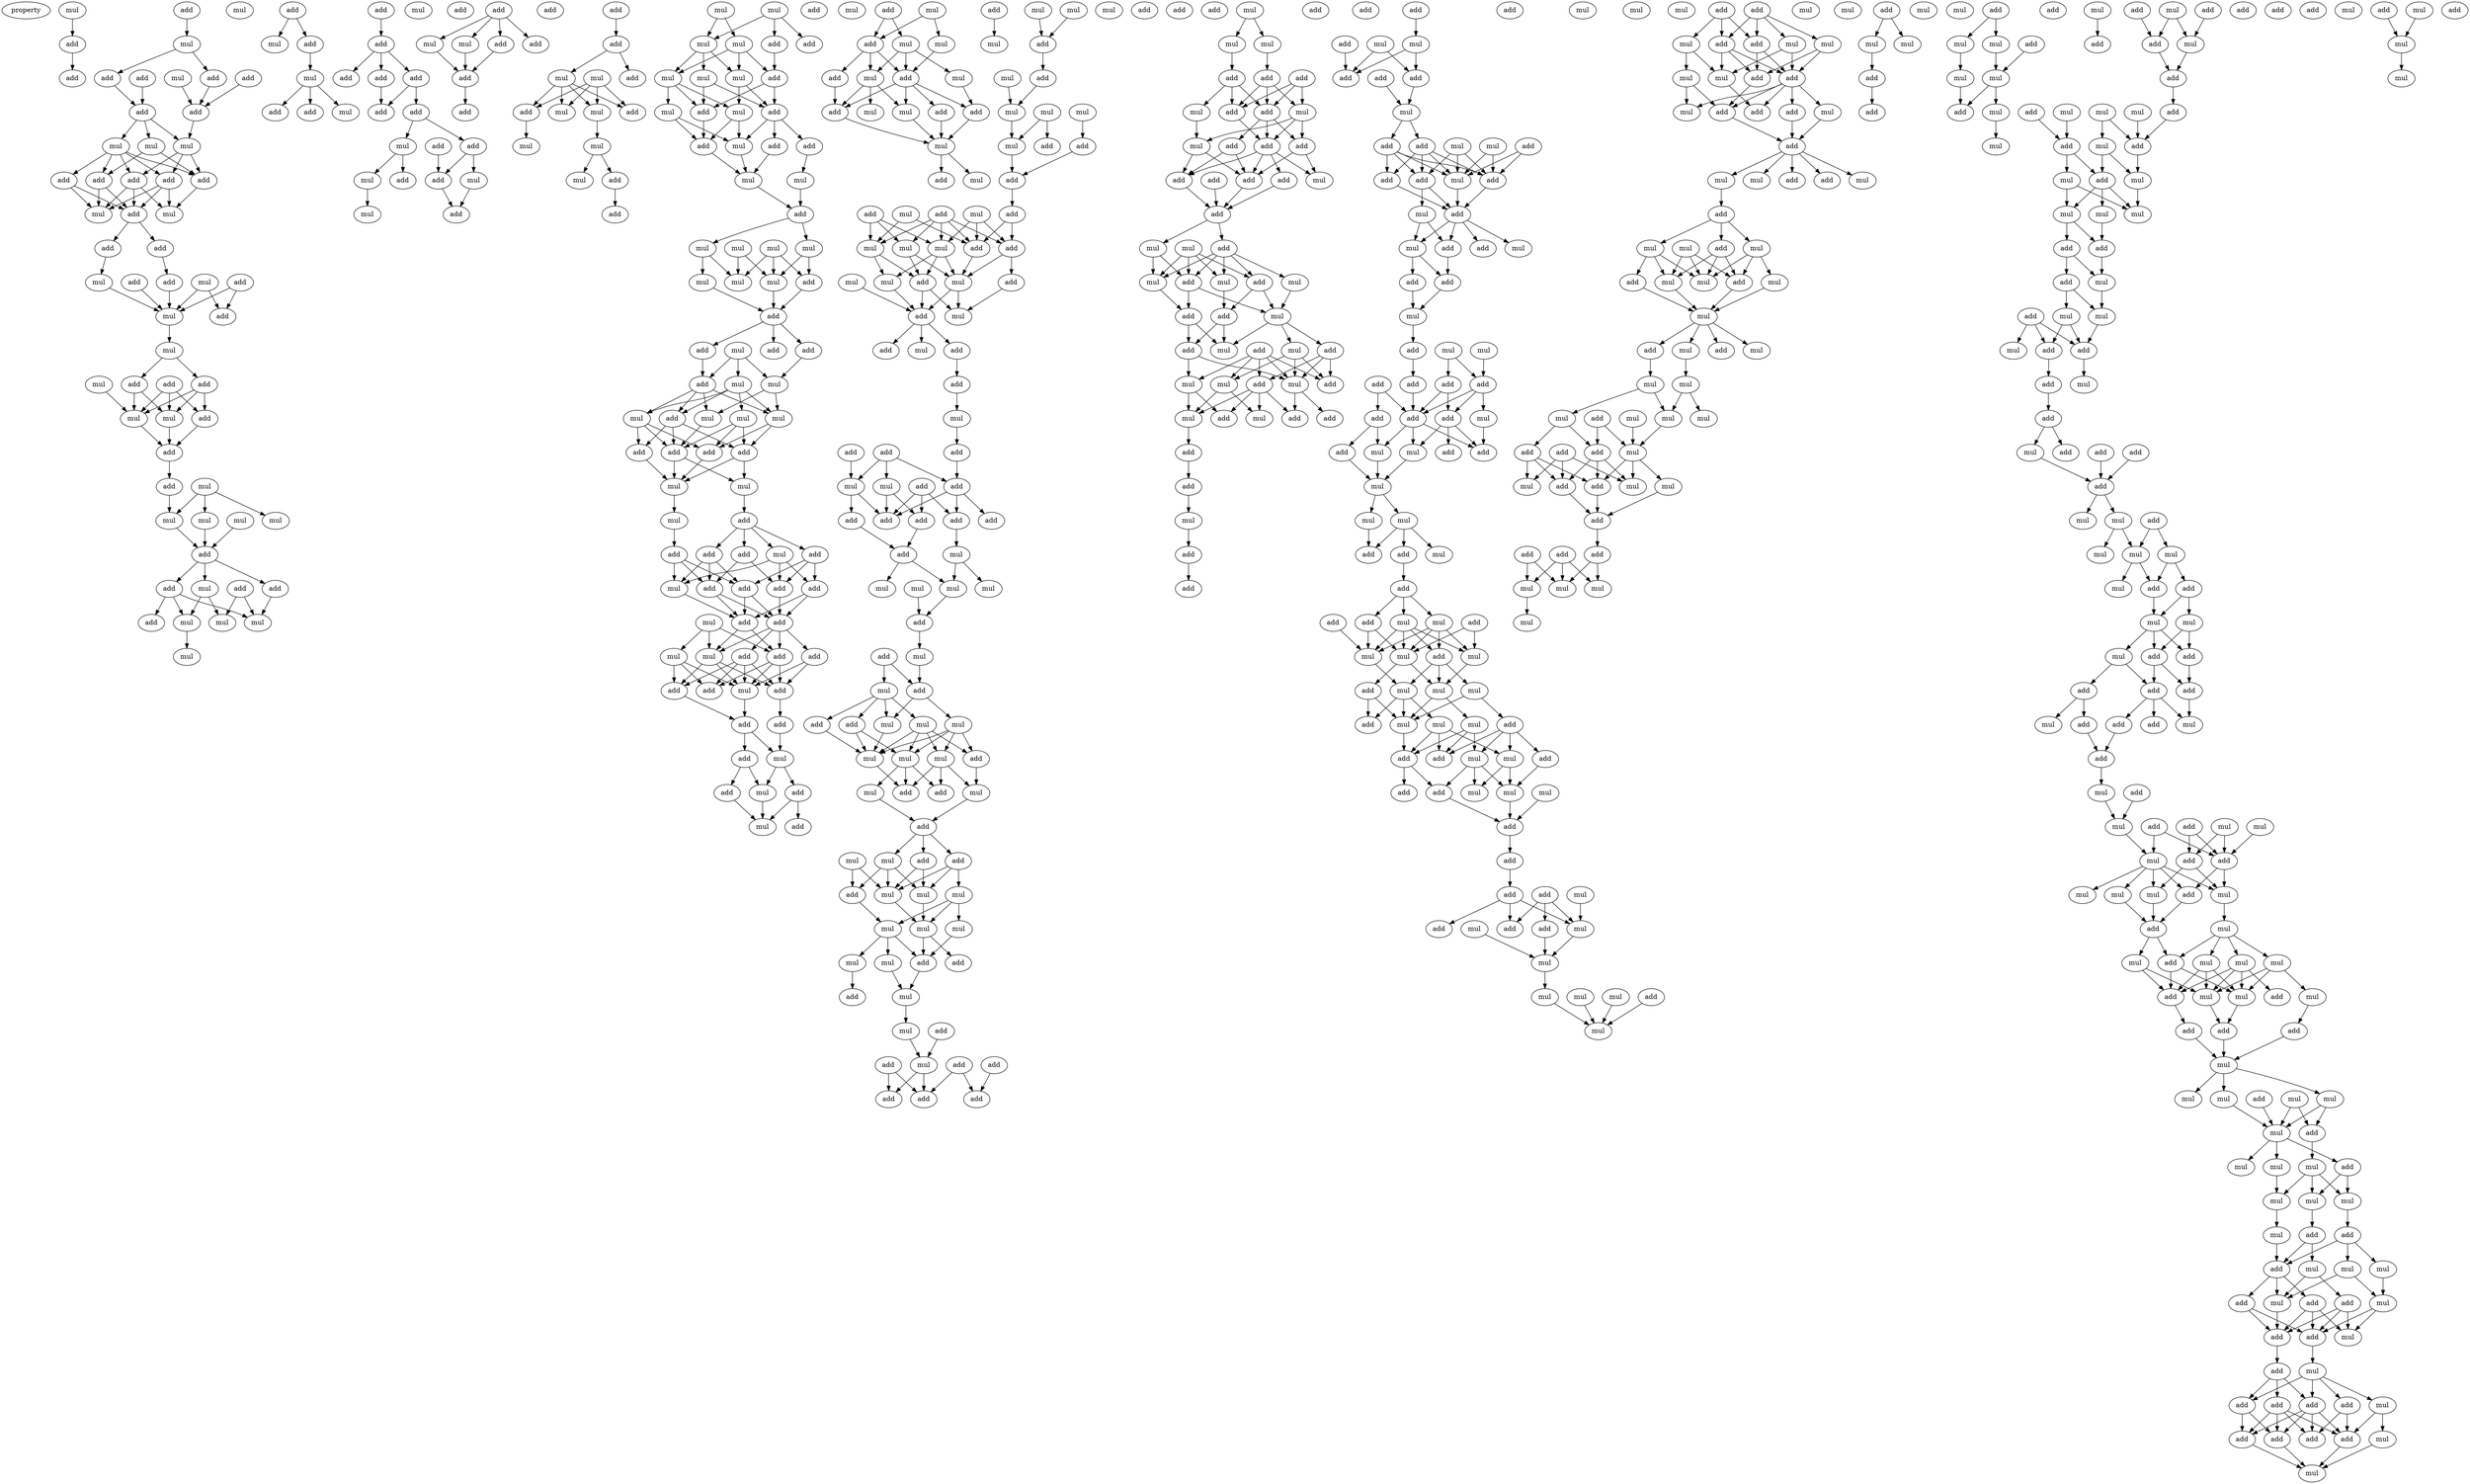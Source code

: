 digraph {
    node [fontcolor=black]
    property [mul=2,lf=1.4]
    0 [ label = mul ];
    1 [ label = add ];
    2 [ label = add ];
    3 [ label = add ];
    4 [ label = mul ];
    5 [ label = add ];
    6 [ label = add ];
    7 [ label = mul ];
    8 [ label = add ];
    9 [ label = add ];
    10 [ label = add ];
    11 [ label = add ];
    12 [ label = mul ];
    13 [ label = mul ];
    14 [ label = mul ];
    15 [ label = add ];
    16 [ label = add ];
    17 [ label = add ];
    18 [ label = add ];
    19 [ label = add ];
    20 [ label = mul ];
    21 [ label = add ];
    22 [ label = mul ];
    23 [ label = add ];
    24 [ label = add ];
    25 [ label = mul ];
    26 [ label = mul ];
    27 [ label = add ];
    28 [ label = add ];
    29 [ label = add ];
    30 [ label = mul ];
    31 [ label = add ];
    32 [ label = mul ];
    33 [ label = add ];
    34 [ label = add ];
    35 [ label = mul ];
    36 [ label = add ];
    37 [ label = mul ];
    38 [ label = add ];
    39 [ label = mul ];
    40 [ label = mul ];
    41 [ label = add ];
    42 [ label = add ];
    43 [ label = mul ];
    44 [ label = mul ];
    45 [ label = mul ];
    46 [ label = mul ];
    47 [ label = mul ];
    48 [ label = add ];
    49 [ label = add ];
    50 [ label = add ];
    51 [ label = mul ];
    52 [ label = add ];
    53 [ label = mul ];
    54 [ label = mul ];
    55 [ label = add ];
    56 [ label = mul ];
    57 [ label = mul ];
    58 [ label = add ];
    59 [ label = mul ];
    60 [ label = add ];
    61 [ label = mul ];
    62 [ label = add ];
    63 [ label = add ];
    64 [ label = mul ];
    65 [ label = add ];
    66 [ label = mul ];
    67 [ label = add ];
    68 [ label = add ];
    69 [ label = add ];
    70 [ label = add ];
    71 [ label = add ];
    72 [ label = add ];
    73 [ label = mul ];
    74 [ label = add ];
    75 [ label = add ];
    76 [ label = add ];
    77 [ label = add ];
    78 [ label = mul ];
    79 [ label = mul ];
    80 [ label = add ];
    81 [ label = mul ];
    82 [ label = add ];
    83 [ label = add ];
    84 [ label = mul ];
    85 [ label = mul ];
    86 [ label = add ];
    87 [ label = add ];
    88 [ label = add ];
    89 [ label = add ];
    90 [ label = add ];
    91 [ label = add ];
    92 [ label = add ];
    93 [ label = mul ];
    94 [ label = mul ];
    95 [ label = add ];
    96 [ label = add ];
    97 [ label = add ];
    98 [ label = mul ];
    99 [ label = mul ];
    100 [ label = mul ];
    101 [ label = mul ];
    102 [ label = mul ];
    103 [ label = add ];
    104 [ label = add ];
    105 [ label = mul ];
    106 [ label = mul ];
    107 [ label = add ];
    108 [ label = mul ];
    109 [ label = mul ];
    110 [ label = add ];
    111 [ label = mul ];
    112 [ label = mul ];
    113 [ label = mul ];
    114 [ label = add ];
    115 [ label = add ];
    116 [ label = mul ];
    117 [ label = add ];
    118 [ label = mul ];
    119 [ label = add ];
    120 [ label = mul ];
    121 [ label = add ];
    122 [ label = add ];
    123 [ label = mul ];
    124 [ label = mul ];
    125 [ label = add ];
    126 [ label = mul ];
    127 [ label = mul ];
    128 [ label = mul ];
    129 [ label = add ];
    130 [ label = mul ];
    131 [ label = mul ];
    132 [ label = add ];
    133 [ label = mul ];
    134 [ label = mul ];
    135 [ label = add ];
    136 [ label = add ];
    137 [ label = mul ];
    138 [ label = add ];
    139 [ label = add ];
    140 [ label = mul ];
    141 [ label = add ];
    142 [ label = mul ];
    143 [ label = mul ];
    144 [ label = mul ];
    145 [ label = add ];
    146 [ label = mul ];
    147 [ label = mul ];
    148 [ label = mul ];
    149 [ label = add ];
    150 [ label = add ];
    151 [ label = add ];
    152 [ label = add ];
    153 [ label = mul ];
    154 [ label = mul ];
    155 [ label = mul ];
    156 [ label = add ];
    157 [ label = add ];
    158 [ label = add ];
    159 [ label = add ];
    160 [ label = add ];
    161 [ label = mul ];
    162 [ label = add ];
    163 [ label = add ];
    164 [ label = add ];
    165 [ label = mul ];
    166 [ label = add ];
    167 [ label = mul ];
    168 [ label = add ];
    169 [ label = add ];
    170 [ label = add ];
    171 [ label = mul ];
    172 [ label = add ];
    173 [ label = mul ];
    174 [ label = add ];
    175 [ label = mul ];
    176 [ label = add ];
    177 [ label = add ];
    178 [ label = add ];
    179 [ label = add ];
    180 [ label = add ];
    181 [ label = mul ];
    182 [ label = add ];
    183 [ label = add ];
    184 [ label = add ];
    185 [ label = mul ];
    186 [ label = mul ];
    187 [ label = add ];
    188 [ label = add ];
    189 [ label = mul ];
    190 [ label = mul ];
    191 [ label = mul ];
    192 [ label = add ];
    193 [ label = add ];
    194 [ label = add ];
    195 [ label = mul ];
    196 [ label = mul ];
    197 [ label = add ];
    198 [ label = add ];
    199 [ label = mul ];
    200 [ label = mul ];
    201 [ label = add ];
    202 [ label = add ];
    203 [ label = mul ];
    204 [ label = mul ];
    205 [ label = mul ];
    206 [ label = add ];
    207 [ label = mul ];
    208 [ label = mul ];
    209 [ label = add ];
    210 [ label = mul ];
    211 [ label = add ];
    212 [ label = mul ];
    213 [ label = mul ];
    214 [ label = mul ];
    215 [ label = mul ];
    216 [ label = mul ];
    217 [ label = add ];
    218 [ label = add ];
    219 [ label = add ];
    220 [ label = mul ];
    221 [ label = add ];
    222 [ label = add ];
    223 [ label = mul ];
    224 [ label = add ];
    225 [ label = mul ];
    226 [ label = mul ];
    227 [ label = mul ];
    228 [ label = add ];
    229 [ label = add ];
    230 [ label = mul ];
    231 [ label = add ];
    232 [ label = mul ];
    233 [ label = mul ];
    234 [ label = add ];
    235 [ label = add ];
    236 [ label = mul ];
    237 [ label = add ];
    238 [ label = add ];
    239 [ label = mul ];
    240 [ label = add ];
    241 [ label = add ];
    242 [ label = add ];
    243 [ label = mul ];
    244 [ label = add ];
    245 [ label = add ];
    246 [ label = add ];
    247 [ label = mul ];
    248 [ label = add ];
    249 [ label = mul ];
    250 [ label = add ];
    251 [ label = add ];
    252 [ label = add ];
    253 [ label = add ];
    254 [ label = add ];
    255 [ label = add ];
    256 [ label = add ];
    257 [ label = mul ];
    258 [ label = mul ];
    259 [ label = mul ];
    260 [ label = mul ];
    261 [ label = mul ];
    262 [ label = add ];
    263 [ label = mul ];
    264 [ label = add ];
    265 [ label = mul ];
    266 [ label = add ];
    267 [ label = add ];
    268 [ label = mul ];
    269 [ label = add ];
    270 [ label = mul ];
    271 [ label = mul ];
    272 [ label = mul ];
    273 [ label = add ];
    274 [ label = mul ];
    275 [ label = mul ];
    276 [ label = add ];
    277 [ label = mul ];
    278 [ label = add ];
    279 [ label = mul ];
    280 [ label = add ];
    281 [ label = mul ];
    282 [ label = mul ];
    283 [ label = add ];
    284 [ label = add ];
    285 [ label = add ];
    286 [ label = add ];
    287 [ label = mul ];
    288 [ label = mul ];
    289 [ label = mul ];
    290 [ label = mul ];
    291 [ label = mul ];
    292 [ label = mul ];
    293 [ label = mul ];
    294 [ label = add ];
    295 [ label = add ];
    296 [ label = mul ];
    297 [ label = mul ];
    298 [ label = add ];
    299 [ label = mul ];
    300 [ label = add ];
    301 [ label = add ];
    302 [ label = add ];
    303 [ label = mul ];
    304 [ label = add ];
    305 [ label = add ];
    306 [ label = add ];
    307 [ label = add ];
    308 [ label = mul ];
    309 [ label = mul ];
    310 [ label = mul ];
    311 [ label = add ];
    312 [ label = add ];
    313 [ label = add ];
    314 [ label = add ];
    315 [ label = mul ];
    316 [ label = add ];
    317 [ label = add ];
    318 [ label = mul ];
    319 [ label = mul ];
    320 [ label = add ];
    321 [ label = add ];
    322 [ label = add ];
    323 [ label = add ];
    324 [ label = add ];
    325 [ label = mul ];
    326 [ label = add ];
    327 [ label = add ];
    328 [ label = add ];
    329 [ label = mul ];
    330 [ label = add ];
    331 [ label = mul ];
    332 [ label = add ];
    333 [ label = add ];
    334 [ label = mul ];
    335 [ label = mul ];
    336 [ label = mul ];
    337 [ label = add ];
    338 [ label = mul ];
    339 [ label = add ];
    340 [ label = add ];
    341 [ label = mul ];
    342 [ label = mul ];
    343 [ label = add ];
    344 [ label = add ];
    345 [ label = mul ];
    346 [ label = add ];
    347 [ label = mul ];
    348 [ label = mul ];
    349 [ label = add ];
    350 [ label = mul ];
    351 [ label = add ];
    352 [ label = add ];
    353 [ label = add ];
    354 [ label = mul ];
    355 [ label = add ];
    356 [ label = add ];
    357 [ label = add ];
    358 [ label = mul ];
    359 [ label = add ];
    360 [ label = add ];
    361 [ label = add ];
    362 [ label = add ];
    363 [ label = mul ];
    364 [ label = mul ];
    365 [ label = add ];
    366 [ label = add ];
    367 [ label = add ];
    368 [ label = mul ];
    369 [ label = mul ];
    370 [ label = mul ];
    371 [ label = add ];
    372 [ label = add ];
    373 [ label = add ];
    374 [ label = add ];
    375 [ label = add ];
    376 [ label = add ];
    377 [ label = mul ];
    378 [ label = mul ];
    379 [ label = add ];
    380 [ label = mul ];
    381 [ label = add ];
    382 [ label = add ];
    383 [ label = mul ];
    384 [ label = add ];
    385 [ label = add ];
    386 [ label = mul ];
    387 [ label = mul ];
    388 [ label = mul ];
    389 [ label = add ];
    390 [ label = add ];
    391 [ label = add ];
    392 [ label = add ];
    393 [ label = add ];
    394 [ label = add ];
    395 [ label = mul ];
    396 [ label = add ];
    397 [ label = add ];
    398 [ label = add ];
    399 [ label = mul ];
    400 [ label = add ];
    401 [ label = mul ];
    402 [ label = add ];
    403 [ label = add ];
    404 [ label = mul ];
    405 [ label = mul ];
    406 [ label = mul ];
    407 [ label = mul ];
    408 [ label = add ];
    409 [ label = mul ];
    410 [ label = add ];
    411 [ label = add ];
    412 [ label = mul ];
    413 [ label = add ];
    414 [ label = mul ];
    415 [ label = add ];
    416 [ label = add ];
    417 [ label = add ];
    418 [ label = mul ];
    419 [ label = mul ];
    420 [ label = mul ];
    421 [ label = mul ];
    422 [ label = add ];
    423 [ label = mul ];
    424 [ label = mul ];
    425 [ label = mul ];
    426 [ label = mul ];
    427 [ label = mul ];
    428 [ label = add ];
    429 [ label = add ];
    430 [ label = mul ];
    431 [ label = add ];
    432 [ label = add ];
    433 [ label = mul ];
    434 [ label = add ];
    435 [ label = add ];
    436 [ label = mul ];
    437 [ label = mul ];
    438 [ label = mul ];
    439 [ label = add ];
    440 [ label = add ];
    441 [ label = add ];
    442 [ label = add ];
    443 [ label = add ];
    444 [ label = mul ];
    445 [ label = add ];
    446 [ label = add ];
    447 [ label = mul ];
    448 [ label = mul ];
    449 [ label = add ];
    450 [ label = mul ];
    451 [ label = mul ];
    452 [ label = mul ];
    453 [ label = mul ];
    454 [ label = add ];
    455 [ label = mul ];
    456 [ label = mul ];
    457 [ label = mul ];
    458 [ label = add ];
    459 [ label = add ];
    460 [ label = mul ];
    461 [ label = add ];
    462 [ label = mul ];
    463 [ label = mul ];
    464 [ label = add ];
    465 [ label = add ];
    466 [ label = mul ];
    467 [ label = mul ];
    468 [ label = add ];
    469 [ label = add ];
    470 [ label = add ];
    471 [ label = add ];
    472 [ label = mul ];
    473 [ label = mul ];
    474 [ label = add ];
    475 [ label = mul ];
    476 [ label = mul ];
    477 [ label = add ];
    478 [ label = add ];
    479 [ label = mul ];
    480 [ label = add ];
    481 [ label = add ];
    482 [ label = mul ];
    483 [ label = mul ];
    484 [ label = mul ];
    485 [ label = mul ];
    486 [ label = add ];
    487 [ label = mul ];
    488 [ label = mul ];
    489 [ label = add ];
    490 [ label = mul ];
    491 [ label = add ];
    492 [ label = mul ];
    493 [ label = mul ];
    494 [ label = add ];
    495 [ label = mul ];
    496 [ label = mul ];
    497 [ label = mul ];
    498 [ label = mul ];
    499 [ label = add ];
    500 [ label = mul ];
    501 [ label = mul ];
    502 [ label = mul ];
    503 [ label = add ];
    504 [ label = add ];
    505 [ label = add ];
    506 [ label = mul ];
    507 [ label = add ];
    508 [ label = mul ];
    509 [ label = mul ];
    510 [ label = add ];
    511 [ label = mul ];
    512 [ label = add ];
    513 [ label = add ];
    514 [ label = add ];
    515 [ label = add ];
    516 [ label = mul ];
    517 [ label = mul ];
    518 [ label = mul ];
    519 [ label = mul ];
    520 [ label = mul ];
    521 [ label = add ];
    522 [ label = mul ];
    523 [ label = mul ];
    524 [ label = mul ];
    525 [ label = mul ];
    526 [ label = add ];
    527 [ label = add ];
    528 [ label = add ];
    529 [ label = mul ];
    530 [ label = add ];
    531 [ label = mul ];
    532 [ label = mul ];
    533 [ label = mul ];
    534 [ label = mul ];
    535 [ label = add ];
    536 [ label = mul ];
    537 [ label = add ];
    538 [ label = mul ];
    539 [ label = add ];
    540 [ label = add ];
    541 [ label = add ];
    542 [ label = mul ];
    543 [ label = mul ];
    544 [ label = add ];
    545 [ label = add ];
    546 [ label = add ];
    547 [ label = add ];
    548 [ label = mul ];
    549 [ label = mul ];
    550 [ label = mul ];
    551 [ label = add ];
    552 [ label = mul ];
    553 [ label = add ];
    554 [ label = add ];
    555 [ label = mul ];
    556 [ label = mul ];
    557 [ label = mul ];
    558 [ label = mul ];
    559 [ label = mul ];
    560 [ label = add ];
    561 [ label = add ];
    562 [ label = mul ];
    563 [ label = add ];
    564 [ label = add ];
    565 [ label = mul ];
    566 [ label = mul ];
    567 [ label = mul ];
    568 [ label = add ];
    569 [ label = add ];
    570 [ label = add ];
    571 [ label = mul ];
    572 [ label = add ];
    573 [ label = add ];
    574 [ label = mul ];
    575 [ label = add ];
    576 [ label = add ];
    577 [ label = add ];
    578 [ label = add ];
    579 [ label = add ];
    580 [ label = mul ];
    581 [ label = mul ];
    582 [ label = mul ];
    583 [ label = mul ];
    584 [ label = mul ];
    585 [ label = add ];
    586 [ label = add ];
    587 [ label = add ];
    588 [ label = mul ];
    589 [ label = mul ];
    590 [ label = mul ];
    591 [ label = mul ];
    592 [ label = add ];
    593 [ label = add ];
    594 [ label = add ];
    595 [ label = add ];
    596 [ label = add ];
    597 [ label = mul ];
    598 [ label = mul ];
    599 [ label = add ];
    600 [ label = add ];
    601 [ label = add ];
    602 [ label = add ];
    603 [ label = add ];
    604 [ label = mul ];
    605 [ label = add ];
    606 [ label = mul ];
    607 [ label = mul ];
    608 [ label = add ];
    609 [ label = mul ];
    610 [ label = mul ];
    611 [ label = add ];
    612 [ label = add ];
    613 [ label = mul ];
    614 [ label = add ];
    615 [ label = mul ];
    616 [ label = mul ];
    617 [ label = mul ];
    618 [ label = mul ];
    619 [ label = add ];
    620 [ label = add ];
    621 [ label = mul ];
    622 [ label = mul ];
    623 [ label = mul ];
    624 [ label = mul ];
    625 [ label = add ];
    626 [ label = mul ];
    627 [ label = mul ];
    628 [ label = mul ];
    629 [ label = add ];
    630 [ label = add ];
    631 [ label = add ];
    632 [ label = add ];
    633 [ label = mul ];
    634 [ label = mul ];
    635 [ label = mul ];
    636 [ label = mul ];
    637 [ label = add ];
    638 [ label = mul ];
    639 [ label = add ];
    640 [ label = mul ];
    641 [ label = mul ];
    642 [ label = add ];
    643 [ label = mul ];
    644 [ label = mul ];
    645 [ label = mul ];
    646 [ label = mul ];
    647 [ label = mul ];
    648 [ label = add ];
    649 [ label = add ];
    650 [ label = mul ];
    651 [ label = add ];
    652 [ label = mul ];
    653 [ label = mul ];
    654 [ label = mul ];
    655 [ label = add ];
    656 [ label = add ];
    657 [ label = mul ];
    658 [ label = mul ];
    659 [ label = add ];
    660 [ label = add ];
    661 [ label = mul ];
    662 [ label = add ];
    663 [ label = add ];
    664 [ label = mul ];
    665 [ label = add ];
    666 [ label = add ];
    667 [ label = mul ];
    668 [ label = add ];
    669 [ label = add ];
    670 [ label = add ];
    671 [ label = add ];
    672 [ label = add ];
    673 [ label = add ];
    674 [ label = mul ];
    675 [ label = add ];
    676 [ label = mul ];
    677 [ label = mul ];
    678 [ label = add ];
    679 [ label = mul ];
    680 [ label = mul ];
    681 [ label = add ];
    682 [ label = mul ];
    0 -> 1 [ name = 0 ];
    1 -> 2 [ name = 1 ];
    3 -> 4 [ name = 2 ];
    4 -> 5 [ name = 3 ];
    4 -> 8 [ name = 4 ];
    5 -> 10 [ name = 5 ];
    6 -> 10 [ name = 6 ];
    7 -> 10 [ name = 7 ];
    8 -> 11 [ name = 8 ];
    9 -> 11 [ name = 9 ];
    10 -> 13 [ name = 10 ];
    11 -> 12 [ name = 11 ];
    11 -> 13 [ name = 12 ];
    11 -> 14 [ name = 13 ];
    12 -> 15 [ name = 14 ];
    12 -> 19 [ name = 15 ];
    13 -> 16 [ name = 16 ];
    13 -> 18 [ name = 17 ];
    13 -> 19 [ name = 18 ];
    14 -> 15 [ name = 19 ];
    14 -> 16 [ name = 20 ];
    14 -> 17 [ name = 21 ];
    14 -> 18 [ name = 22 ];
    14 -> 19 [ name = 23 ];
    15 -> 21 [ name = 24 ];
    15 -> 22 [ name = 25 ];
    16 -> 20 [ name = 26 ];
    16 -> 21 [ name = 27 ];
    16 -> 22 [ name = 28 ];
    17 -> 21 [ name = 29 ];
    17 -> 22 [ name = 30 ];
    18 -> 20 [ name = 31 ];
    18 -> 21 [ name = 32 ];
    18 -> 22 [ name = 33 ];
    19 -> 20 [ name = 34 ];
    21 -> 23 [ name = 35 ];
    21 -> 24 [ name = 36 ];
    23 -> 26 [ name = 37 ];
    24 -> 28 [ name = 38 ];
    25 -> 30 [ name = 39 ];
    25 -> 31 [ name = 40 ];
    26 -> 30 [ name = 41 ];
    27 -> 30 [ name = 42 ];
    28 -> 30 [ name = 43 ];
    29 -> 30 [ name = 44 ];
    29 -> 31 [ name = 45 ];
    30 -> 32 [ name = 46 ];
    32 -> 33 [ name = 47 ];
    32 -> 34 [ name = 48 ];
    33 -> 37 [ name = 49 ];
    33 -> 39 [ name = 50 ];
    34 -> 37 [ name = 51 ];
    34 -> 38 [ name = 52 ];
    34 -> 39 [ name = 53 ];
    35 -> 37 [ name = 54 ];
    36 -> 37 [ name = 55 ];
    36 -> 38 [ name = 56 ];
    36 -> 39 [ name = 57 ];
    37 -> 41 [ name = 58 ];
    38 -> 41 [ name = 59 ];
    39 -> 41 [ name = 60 ];
    41 -> 42 [ name = 61 ];
    42 -> 44 [ name = 62 ];
    43 -> 44 [ name = 63 ];
    43 -> 45 [ name = 64 ];
    43 -> 46 [ name = 65 ];
    44 -> 48 [ name = 66 ];
    46 -> 48 [ name = 67 ];
    47 -> 48 [ name = 68 ];
    48 -> 50 [ name = 69 ];
    48 -> 51 [ name = 70 ];
    48 -> 52 [ name = 71 ];
    49 -> 53 [ name = 72 ];
    49 -> 54 [ name = 73 ];
    50 -> 54 [ name = 74 ];
    51 -> 53 [ name = 75 ];
    51 -> 56 [ name = 76 ];
    52 -> 54 [ name = 77 ];
    52 -> 55 [ name = 78 ];
    52 -> 56 [ name = 79 ];
    56 -> 57 [ name = 80 ];
    58 -> 59 [ name = 81 ];
    58 -> 60 [ name = 82 ];
    60 -> 61 [ name = 83 ];
    61 -> 62 [ name = 84 ];
    61 -> 65 [ name = 85 ];
    61 -> 66 [ name = 86 ];
    63 -> 67 [ name = 87 ];
    67 -> 68 [ name = 88 ];
    67 -> 69 [ name = 89 ];
    67 -> 70 [ name = 90 ];
    69 -> 71 [ name = 91 ];
    69 -> 72 [ name = 92 ];
    70 -> 71 [ name = 93 ];
    72 -> 73 [ name = 94 ];
    72 -> 75 [ name = 95 ];
    73 -> 79 [ name = 96 ];
    73 -> 80 [ name = 97 ];
    74 -> 76 [ name = 98 ];
    75 -> 76 [ name = 99 ];
    75 -> 78 [ name = 100 ];
    76 -> 82 [ name = 101 ];
    78 -> 82 [ name = 102 ];
    79 -> 81 [ name = 103 ];
    83 -> 84 [ name = 104 ];
    83 -> 85 [ name = 105 ];
    83 -> 86 [ name = 106 ];
    83 -> 88 [ name = 107 ];
    84 -> 89 [ name = 108 ];
    85 -> 89 [ name = 109 ];
    86 -> 89 [ name = 110 ];
    89 -> 91 [ name = 111 ];
    90 -> 92 [ name = 112 ];
    92 -> 93 [ name = 113 ];
    92 -> 95 [ name = 114 ];
    93 -> 96 [ name = 115 ];
    93 -> 97 [ name = 116 ];
    93 -> 98 [ name = 117 ];
    93 -> 99 [ name = 118 ];
    94 -> 96 [ name = 119 ];
    94 -> 97 [ name = 120 ];
    94 -> 98 [ name = 121 ];
    94 -> 99 [ name = 122 ];
    96 -> 100 [ name = 123 ];
    98 -> 101 [ name = 124 ];
    101 -> 102 [ name = 125 ];
    101 -> 103 [ name = 126 ];
    103 -> 104 [ name = 127 ];
    105 -> 108 [ name = 128 ];
    105 -> 109 [ name = 129 ];
    106 -> 107 [ name = 130 ];
    106 -> 109 [ name = 131 ];
    106 -> 110 [ name = 132 ];
    108 -> 111 [ name = 133 ];
    108 -> 112 [ name = 134 ];
    108 -> 114 [ name = 135 ];
    109 -> 111 [ name = 136 ];
    109 -> 112 [ name = 137 ];
    109 -> 113 [ name = 138 ];
    110 -> 114 [ name = 139 ];
    111 -> 115 [ name = 140 ];
    111 -> 116 [ name = 141 ];
    112 -> 116 [ name = 142 ];
    112 -> 117 [ name = 143 ];
    112 -> 118 [ name = 144 ];
    113 -> 115 [ name = 145 ];
    113 -> 117 [ name = 146 ];
    114 -> 115 [ name = 147 ];
    114 -> 117 [ name = 148 ];
    115 -> 119 [ name = 149 ];
    115 -> 120 [ name = 150 ];
    115 -> 121 [ name = 151 ];
    116 -> 120 [ name = 152 ];
    116 -> 122 [ name = 153 ];
    117 -> 122 [ name = 154 ];
    118 -> 120 [ name = 155 ];
    118 -> 122 [ name = 156 ];
    119 -> 124 [ name = 157 ];
    120 -> 123 [ name = 158 ];
    121 -> 123 [ name = 159 ];
    122 -> 123 [ name = 160 ];
    123 -> 125 [ name = 161 ];
    124 -> 125 [ name = 162 ];
    125 -> 126 [ name = 163 ];
    125 -> 130 [ name = 164 ];
    126 -> 132 [ name = 165 ];
    126 -> 133 [ name = 166 ];
    127 -> 131 [ name = 167 ];
    127 -> 133 [ name = 168 ];
    128 -> 131 [ name = 169 ];
    128 -> 132 [ name = 170 ];
    128 -> 133 [ name = 171 ];
    130 -> 131 [ name = 172 ];
    130 -> 134 [ name = 173 ];
    132 -> 135 [ name = 174 ];
    133 -> 135 [ name = 175 ];
    134 -> 135 [ name = 176 ];
    135 -> 136 [ name = 177 ];
    135 -> 138 [ name = 178 ];
    135 -> 139 [ name = 179 ];
    136 -> 141 [ name = 180 ];
    138 -> 142 [ name = 181 ];
    140 -> 141 [ name = 182 ];
    140 -> 142 [ name = 183 ];
    140 -> 143 [ name = 184 ];
    141 -> 144 [ name = 185 ];
    141 -> 145 [ name = 186 ];
    141 -> 146 [ name = 187 ];
    141 -> 147 [ name = 188 ];
    142 -> 144 [ name = 189 ];
    142 -> 147 [ name = 190 ];
    143 -> 145 [ name = 191 ];
    143 -> 146 [ name = 192 ];
    143 -> 147 [ name = 193 ];
    143 -> 148 [ name = 194 ];
    144 -> 151 [ name = 195 ];
    145 -> 149 [ name = 196 ];
    145 -> 151 [ name = 197 ];
    145 -> 152 [ name = 198 ];
    146 -> 150 [ name = 199 ];
    146 -> 151 [ name = 200 ];
    146 -> 152 [ name = 201 ];
    147 -> 149 [ name = 202 ];
    147 -> 150 [ name = 203 ];
    148 -> 149 [ name = 204 ];
    148 -> 150 [ name = 205 ];
    148 -> 151 [ name = 206 ];
    149 -> 153 [ name = 207 ];
    149 -> 154 [ name = 208 ];
    150 -> 154 [ name = 209 ];
    151 -> 153 [ name = 210 ];
    151 -> 154 [ name = 211 ];
    152 -> 154 [ name = 212 ];
    153 -> 156 [ name = 213 ];
    154 -> 155 [ name = 214 ];
    155 -> 160 [ name = 215 ];
    156 -> 157 [ name = 216 ];
    156 -> 158 [ name = 217 ];
    156 -> 159 [ name = 218 ];
    156 -> 161 [ name = 219 ];
    157 -> 162 [ name = 220 ];
    157 -> 163 [ name = 221 ];
    157 -> 164 [ name = 222 ];
    158 -> 163 [ name = 223 ];
    158 -> 165 [ name = 224 ];
    158 -> 166 [ name = 225 ];
    159 -> 164 [ name = 226 ];
    159 -> 166 [ name = 227 ];
    160 -> 163 [ name = 228 ];
    160 -> 165 [ name = 229 ];
    160 -> 166 [ name = 230 ];
    161 -> 162 [ name = 231 ];
    161 -> 164 [ name = 232 ];
    161 -> 165 [ name = 233 ];
    162 -> 168 [ name = 234 ];
    162 -> 169 [ name = 235 ];
    163 -> 168 [ name = 236 ];
    163 -> 169 [ name = 237 ];
    164 -> 169 [ name = 238 ];
    165 -> 168 [ name = 239 ];
    166 -> 168 [ name = 240 ];
    166 -> 169 [ name = 241 ];
    167 -> 171 [ name = 242 ];
    167 -> 172 [ name = 243 ];
    167 -> 173 [ name = 244 ];
    168 -> 172 [ name = 245 ];
    168 -> 173 [ name = 246 ];
    169 -> 170 [ name = 247 ];
    169 -> 172 [ name = 248 ];
    169 -> 173 [ name = 249 ];
    169 -> 174 [ name = 250 ];
    170 -> 175 [ name = 251 ];
    170 -> 176 [ name = 252 ];
    171 -> 175 [ name = 253 ];
    171 -> 177 [ name = 254 ];
    171 -> 178 [ name = 255 ];
    172 -> 175 [ name = 256 ];
    172 -> 176 [ name = 257 ];
    172 -> 178 [ name = 258 ];
    173 -> 175 [ name = 259 ];
    173 -> 176 [ name = 260 ];
    173 -> 177 [ name = 261 ];
    174 -> 175 [ name = 262 ];
    174 -> 176 [ name = 263 ];
    174 -> 177 [ name = 264 ];
    174 -> 178 [ name = 265 ];
    175 -> 179 [ name = 266 ];
    176 -> 180 [ name = 267 ];
    177 -> 179 [ name = 268 ];
    179 -> 181 [ name = 269 ];
    179 -> 182 [ name = 270 ];
    180 -> 181 [ name = 271 ];
    181 -> 184 [ name = 272 ];
    181 -> 185 [ name = 273 ];
    182 -> 183 [ name = 274 ];
    182 -> 185 [ name = 275 ];
    183 -> 186 [ name = 276 ];
    184 -> 186 [ name = 277 ];
    184 -> 187 [ name = 278 ];
    185 -> 186 [ name = 279 ];
    188 -> 190 [ name = 280 ];
    188 -> 192 [ name = 281 ];
    189 -> 191 [ name = 282 ];
    189 -> 192 [ name = 283 ];
    190 -> 193 [ name = 284 ];
    190 -> 195 [ name = 285 ];
    190 -> 196 [ name = 286 ];
    191 -> 193 [ name = 287 ];
    192 -> 193 [ name = 288 ];
    192 -> 194 [ name = 289 ];
    192 -> 195 [ name = 290 ];
    193 -> 197 [ name = 291 ];
    193 -> 198 [ name = 292 ];
    193 -> 200 [ name = 293 ];
    193 -> 201 [ name = 294 ];
    194 -> 197 [ name = 295 ];
    195 -> 197 [ name = 296 ];
    195 -> 199 [ name = 297 ];
    195 -> 200 [ name = 298 ];
    196 -> 198 [ name = 299 ];
    197 -> 203 [ name = 300 ];
    198 -> 203 [ name = 301 ];
    200 -> 203 [ name = 302 ];
    201 -> 203 [ name = 303 ];
    202 -> 205 [ name = 304 ];
    203 -> 206 [ name = 305 ];
    203 -> 207 [ name = 306 ];
    204 -> 209 [ name = 307 ];
    208 -> 209 [ name = 308 ];
    209 -> 211 [ name = 309 ];
    210 -> 214 [ name = 310 ];
    211 -> 214 [ name = 311 ];
    212 -> 218 [ name = 312 ];
    214 -> 216 [ name = 313 ];
    215 -> 216 [ name = 314 ];
    215 -> 217 [ name = 315 ];
    216 -> 219 [ name = 316 ];
    218 -> 219 [ name = 317 ];
    219 -> 224 [ name = 318 ];
    220 -> 226 [ name = 319 ];
    220 -> 228 [ name = 320 ];
    221 -> 225 [ name = 321 ];
    221 -> 226 [ name = 322 ];
    221 -> 227 [ name = 323 ];
    222 -> 225 [ name = 324 ];
    222 -> 226 [ name = 325 ];
    222 -> 227 [ name = 326 ];
    222 -> 228 [ name = 327 ];
    222 -> 229 [ name = 328 ];
    223 -> 227 [ name = 329 ];
    223 -> 228 [ name = 330 ];
    223 -> 229 [ name = 331 ];
    224 -> 228 [ name = 332 ];
    224 -> 229 [ name = 333 ];
    225 -> 232 [ name = 334 ];
    225 -> 234 [ name = 335 ];
    226 -> 233 [ name = 336 ];
    226 -> 234 [ name = 337 ];
    227 -> 232 [ name = 338 ];
    227 -> 233 [ name = 339 ];
    227 -> 234 [ name = 340 ];
    228 -> 232 [ name = 341 ];
    229 -> 231 [ name = 342 ];
    229 -> 232 [ name = 343 ];
    230 -> 235 [ name = 344 ];
    231 -> 236 [ name = 345 ];
    232 -> 235 [ name = 346 ];
    232 -> 236 [ name = 347 ];
    233 -> 235 [ name = 348 ];
    234 -> 235 [ name = 349 ];
    234 -> 236 [ name = 350 ];
    235 -> 238 [ name = 351 ];
    235 -> 239 [ name = 352 ];
    235 -> 240 [ name = 353 ];
    240 -> 242 [ name = 354 ];
    242 -> 243 [ name = 355 ];
    243 -> 246 [ name = 356 ];
    244 -> 247 [ name = 357 ];
    244 -> 249 [ name = 358 ];
    244 -> 250 [ name = 359 ];
    245 -> 247 [ name = 360 ];
    246 -> 250 [ name = 361 ];
    247 -> 252 [ name = 362 ];
    247 -> 255 [ name = 363 ];
    248 -> 251 [ name = 364 ];
    248 -> 252 [ name = 365 ];
    248 -> 253 [ name = 366 ];
    249 -> 251 [ name = 367 ];
    249 -> 252 [ name = 368 ];
    250 -> 252 [ name = 369 ];
    250 -> 253 [ name = 370 ];
    250 -> 254 [ name = 371 ];
    251 -> 256 [ name = 372 ];
    253 -> 257 [ name = 373 ];
    255 -> 256 [ name = 374 ];
    256 -> 258 [ name = 375 ];
    256 -> 261 [ name = 376 ];
    257 -> 259 [ name = 377 ];
    257 -> 261 [ name = 378 ];
    260 -> 262 [ name = 379 ];
    261 -> 262 [ name = 380 ];
    262 -> 263 [ name = 381 ];
    263 -> 266 [ name = 382 ];
    264 -> 265 [ name = 383 ];
    264 -> 266 [ name = 384 ];
    265 -> 267 [ name = 385 ];
    265 -> 268 [ name = 386 ];
    265 -> 269 [ name = 387 ];
    265 -> 271 [ name = 388 ];
    266 -> 270 [ name = 389 ];
    266 -> 271 [ name = 390 ];
    267 -> 272 [ name = 391 ];
    267 -> 274 [ name = 392 ];
    268 -> 272 [ name = 393 ];
    268 -> 273 [ name = 394 ];
    268 -> 274 [ name = 395 ];
    268 -> 275 [ name = 396 ];
    269 -> 274 [ name = 397 ];
    270 -> 272 [ name = 398 ];
    270 -> 273 [ name = 399 ];
    270 -> 274 [ name = 400 ];
    270 -> 275 [ name = 401 ];
    271 -> 274 [ name = 402 ];
    272 -> 276 [ name = 403 ];
    272 -> 278 [ name = 404 ];
    272 -> 279 [ name = 405 ];
    273 -> 277 [ name = 406 ];
    274 -> 276 [ name = 407 ];
    275 -> 276 [ name = 408 ];
    275 -> 277 [ name = 409 ];
    275 -> 278 [ name = 410 ];
    277 -> 280 [ name = 411 ];
    279 -> 280 [ name = 412 ];
    280 -> 281 [ name = 413 ];
    280 -> 283 [ name = 414 ];
    280 -> 285 [ name = 415 ];
    281 -> 286 [ name = 416 ];
    281 -> 287 [ name = 417 ];
    281 -> 289 [ name = 418 ];
    282 -> 286 [ name = 419 ];
    282 -> 289 [ name = 420 ];
    283 -> 287 [ name = 421 ];
    283 -> 288 [ name = 422 ];
    283 -> 289 [ name = 423 ];
    285 -> 287 [ name = 424 ];
    285 -> 289 [ name = 425 ];
    286 -> 291 [ name = 426 ];
    287 -> 292 [ name = 427 ];
    288 -> 290 [ name = 428 ];
    288 -> 291 [ name = 429 ];
    288 -> 292 [ name = 430 ];
    289 -> 292 [ name = 431 ];
    290 -> 294 [ name = 432 ];
    291 -> 293 [ name = 433 ];
    291 -> 294 [ name = 434 ];
    291 -> 296 [ name = 435 ];
    292 -> 294 [ name = 436 ];
    292 -> 295 [ name = 437 ];
    293 -> 297 [ name = 438 ];
    294 -> 297 [ name = 439 ];
    296 -> 298 [ name = 440 ];
    297 -> 299 [ name = 441 ];
    299 -> 303 [ name = 442 ];
    300 -> 303 [ name = 443 ];
    301 -> 305 [ name = 444 ];
    301 -> 306 [ name = 445 ];
    302 -> 306 [ name = 446 ];
    303 -> 305 [ name = 447 ];
    303 -> 307 [ name = 448 ];
    304 -> 305 [ name = 449 ];
    304 -> 307 [ name = 450 ];
    308 -> 309 [ name = 451 ];
    308 -> 310 [ name = 452 ];
    309 -> 313 [ name = 453 ];
    310 -> 314 [ name = 454 ];
    311 -> 316 [ name = 455 ];
    311 -> 317 [ name = 456 ];
    311 -> 318 [ name = 457 ];
    313 -> 315 [ name = 458 ];
    313 -> 316 [ name = 459 ];
    313 -> 317 [ name = 460 ];
    314 -> 316 [ name = 461 ];
    314 -> 317 [ name = 462 ];
    314 -> 318 [ name = 463 ];
    315 -> 319 [ name = 464 ];
    316 -> 322 [ name = 465 ];
    317 -> 320 [ name = 466 ];
    317 -> 321 [ name = 467 ];
    317 -> 322 [ name = 468 ];
    318 -> 319 [ name = 469 ];
    318 -> 320 [ name = 470 ];
    318 -> 322 [ name = 471 ];
    319 -> 323 [ name = 472 ];
    319 -> 326 [ name = 473 ];
    320 -> 325 [ name = 474 ];
    320 -> 326 [ name = 475 ];
    321 -> 323 [ name = 476 ];
    321 -> 326 [ name = 477 ];
    322 -> 323 [ name = 478 ];
    322 -> 324 [ name = 479 ];
    322 -> 325 [ name = 480 ];
    322 -> 326 [ name = 481 ];
    323 -> 328 [ name = 482 ];
    324 -> 328 [ name = 483 ];
    326 -> 328 [ name = 484 ];
    327 -> 328 [ name = 485 ];
    328 -> 329 [ name = 486 ];
    328 -> 330 [ name = 487 ];
    329 -> 332 [ name = 488 ];
    329 -> 334 [ name = 489 ];
    330 -> 332 [ name = 490 ];
    330 -> 333 [ name = 491 ];
    330 -> 334 [ name = 492 ];
    330 -> 335 [ name = 493 ];
    330 -> 336 [ name = 494 ];
    331 -> 332 [ name = 495 ];
    331 -> 333 [ name = 496 ];
    331 -> 334 [ name = 497 ];
    331 -> 336 [ name = 498 ];
    332 -> 338 [ name = 499 ];
    332 -> 339 [ name = 500 ];
    333 -> 337 [ name = 501 ];
    333 -> 338 [ name = 502 ];
    334 -> 339 [ name = 503 ];
    335 -> 338 [ name = 504 ];
    336 -> 337 [ name = 505 ];
    337 -> 342 [ name = 506 ];
    337 -> 343 [ name = 507 ];
    338 -> 341 [ name = 508 ];
    338 -> 342 [ name = 509 ];
    338 -> 344 [ name = 510 ];
    339 -> 342 [ name = 511 ];
    339 -> 343 [ name = 512 ];
    340 -> 345 [ name = 513 ];
    340 -> 346 [ name = 514 ];
    340 -> 347 [ name = 515 ];
    340 -> 348 [ name = 516 ];
    340 -> 349 [ name = 517 ];
    341 -> 347 [ name = 518 ];
    341 -> 348 [ name = 519 ];
    341 -> 349 [ name = 520 ];
    343 -> 345 [ name = 521 ];
    343 -> 348 [ name = 522 ];
    344 -> 346 [ name = 523 ];
    344 -> 348 [ name = 524 ];
    344 -> 349 [ name = 525 ];
    345 -> 353 [ name = 526 ];
    345 -> 354 [ name = 527 ];
    346 -> 350 [ name = 528 ];
    346 -> 351 [ name = 529 ];
    346 -> 353 [ name = 530 ];
    346 -> 354 [ name = 531 ];
    347 -> 350 [ name = 532 ];
    347 -> 354 [ name = 533 ];
    348 -> 351 [ name = 534 ];
    348 -> 352 [ name = 535 ];
    354 -> 355 [ name = 536 ];
    355 -> 356 [ name = 537 ];
    356 -> 358 [ name = 538 ];
    358 -> 359 [ name = 539 ];
    359 -> 360 [ name = 540 ];
    361 -> 363 [ name = 541 ];
    362 -> 366 [ name = 542 ];
    363 -> 366 [ name = 543 ];
    363 -> 367 [ name = 544 ];
    364 -> 366 [ name = 545 ];
    364 -> 367 [ name = 546 ];
    365 -> 368 [ name = 547 ];
    367 -> 368 [ name = 548 ];
    368 -> 371 [ name = 549 ];
    368 -> 372 [ name = 550 ];
    369 -> 374 [ name = 551 ];
    369 -> 376 [ name = 552 ];
    369 -> 377 [ name = 553 ];
    370 -> 376 [ name = 554 ];
    370 -> 377 [ name = 555 ];
    371 -> 374 [ name = 556 ];
    371 -> 375 [ name = 557 ];
    371 -> 376 [ name = 558 ];
    371 -> 377 [ name = 559 ];
    372 -> 374 [ name = 560 ];
    372 -> 375 [ name = 561 ];
    372 -> 376 [ name = 562 ];
    372 -> 377 [ name = 563 ];
    373 -> 376 [ name = 564 ];
    373 -> 377 [ name = 565 ];
    374 -> 378 [ name = 566 ];
    374 -> 379 [ name = 567 ];
    375 -> 379 [ name = 568 ];
    376 -> 379 [ name = 569 ];
    377 -> 379 [ name = 570 ];
    378 -> 380 [ name = 571 ];
    378 -> 382 [ name = 572 ];
    379 -> 380 [ name = 573 ];
    379 -> 381 [ name = 574 ];
    379 -> 382 [ name = 575 ];
    379 -> 383 [ name = 576 ];
    380 -> 384 [ name = 577 ];
    380 -> 385 [ name = 578 ];
    382 -> 385 [ name = 579 ];
    384 -> 386 [ name = 580 ];
    385 -> 386 [ name = 581 ];
    386 -> 389 [ name = 582 ];
    387 -> 391 [ name = 583 ];
    387 -> 393 [ name = 584 ];
    388 -> 393 [ name = 585 ];
    389 -> 392 [ name = 586 ];
    391 -> 396 [ name = 587 ];
    391 -> 397 [ name = 588 ];
    392 -> 397 [ name = 589 ];
    393 -> 395 [ name = 590 ];
    393 -> 396 [ name = 591 ];
    393 -> 397 [ name = 592 ];
    394 -> 397 [ name = 593 ];
    394 -> 398 [ name = 594 ];
    395 -> 403 [ name = 595 ];
    396 -> 399 [ name = 596 ];
    396 -> 400 [ name = 597 ];
    396 -> 403 [ name = 598 ];
    397 -> 399 [ name = 599 ];
    397 -> 401 [ name = 600 ];
    397 -> 403 [ name = 601 ];
    398 -> 401 [ name = 602 ];
    398 -> 402 [ name = 603 ];
    399 -> 404 [ name = 604 ];
    401 -> 404 [ name = 605 ];
    402 -> 404 [ name = 606 ];
    404 -> 405 [ name = 607 ];
    404 -> 406 [ name = 608 ];
    405 -> 408 [ name = 609 ];
    406 -> 407 [ name = 610 ];
    406 -> 408 [ name = 611 ];
    406 -> 410 [ name = 612 ];
    410 -> 411 [ name = 613 ];
    411 -> 412 [ name = 614 ];
    411 -> 413 [ name = 615 ];
    411 -> 414 [ name = 616 ];
    412 -> 417 [ name = 617 ];
    412 -> 418 [ name = 618 ];
    412 -> 419 [ name = 619 ];
    412 -> 420 [ name = 620 ];
    413 -> 418 [ name = 621 ];
    413 -> 420 [ name = 622 ];
    414 -> 417 [ name = 623 ];
    414 -> 418 [ name = 624 ];
    414 -> 419 [ name = 625 ];
    414 -> 420 [ name = 626 ];
    415 -> 418 [ name = 627 ];
    415 -> 419 [ name = 628 ];
    416 -> 420 [ name = 629 ];
    417 -> 421 [ name = 630 ];
    417 -> 423 [ name = 631 ];
    417 -> 424 [ name = 632 ];
    418 -> 422 [ name = 633 ];
    418 -> 424 [ name = 634 ];
    419 -> 424 [ name = 635 ];
    420 -> 421 [ name = 636 ];
    421 -> 425 [ name = 637 ];
    421 -> 427 [ name = 638 ];
    421 -> 429 [ name = 639 ];
    422 -> 427 [ name = 640 ];
    422 -> 429 [ name = 641 ];
    423 -> 427 [ name = 642 ];
    423 -> 428 [ name = 643 ];
    424 -> 426 [ name = 644 ];
    424 -> 427 [ name = 645 ];
    425 -> 430 [ name = 646 ];
    425 -> 432 [ name = 647 ];
    425 -> 434 [ name = 648 ];
    426 -> 432 [ name = 649 ];
    426 -> 433 [ name = 650 ];
    426 -> 434 [ name = 651 ];
    427 -> 432 [ name = 652 ];
    428 -> 430 [ name = 653 ];
    428 -> 431 [ name = 654 ];
    428 -> 433 [ name = 655 ];
    428 -> 434 [ name = 656 ];
    430 -> 436 [ name = 657 ];
    430 -> 437 [ name = 658 ];
    431 -> 437 [ name = 659 ];
    432 -> 435 [ name = 660 ];
    432 -> 439 [ name = 661 ];
    433 -> 435 [ name = 662 ];
    433 -> 436 [ name = 663 ];
    433 -> 437 [ name = 664 ];
    435 -> 440 [ name = 665 ];
    437 -> 440 [ name = 666 ];
    438 -> 440 [ name = 667 ];
    440 -> 441 [ name = 668 ];
    441 -> 442 [ name = 669 ];
    442 -> 445 [ name = 670 ];
    442 -> 446 [ name = 671 ];
    442 -> 448 [ name = 672 ];
    443 -> 445 [ name = 673 ];
    443 -> 448 [ name = 674 ];
    443 -> 449 [ name = 675 ];
    444 -> 448 [ name = 676 ];
    447 -> 450 [ name = 677 ];
    448 -> 450 [ name = 678 ];
    449 -> 450 [ name = 679 ];
    450 -> 455 [ name = 680 ];
    451 -> 456 [ name = 681 ];
    453 -> 456 [ name = 682 ];
    454 -> 456 [ name = 683 ];
    455 -> 456 [ name = 684 ];
    458 -> 461 [ name = 685 ];
    458 -> 462 [ name = 686 ];
    458 -> 464 [ name = 687 ];
    459 -> 460 [ name = 688 ];
    459 -> 461 [ name = 689 ];
    459 -> 463 [ name = 690 ];
    459 -> 464 [ name = 691 ];
    460 -> 465 [ name = 692 ];
    460 -> 468 [ name = 693 ];
    461 -> 465 [ name = 694 ];
    461 -> 468 [ name = 695 ];
    462 -> 466 [ name = 696 ];
    462 -> 467 [ name = 697 ];
    463 -> 467 [ name = 698 ];
    463 -> 468 [ name = 699 ];
    464 -> 465 [ name = 700 ];
    464 -> 467 [ name = 701 ];
    464 -> 468 [ name = 702 ];
    465 -> 471 [ name = 703 ];
    466 -> 471 [ name = 704 ];
    466 -> 472 [ name = 705 ];
    467 -> 469 [ name = 706 ];
    468 -> 469 [ name = 707 ];
    468 -> 470 [ name = 708 ];
    468 -> 471 [ name = 709 ];
    468 -> 472 [ name = 710 ];
    468 -> 473 [ name = 711 ];
    470 -> 474 [ name = 712 ];
    471 -> 474 [ name = 713 ];
    473 -> 474 [ name = 714 ];
    474 -> 475 [ name = 715 ];
    474 -> 476 [ name = 716 ];
    474 -> 477 [ name = 717 ];
    474 -> 478 [ name = 718 ];
    474 -> 479 [ name = 719 ];
    475 -> 480 [ name = 720 ];
    480 -> 481 [ name = 721 ];
    480 -> 482 [ name = 722 ];
    480 -> 484 [ name = 723 ];
    481 -> 485 [ name = 724 ];
    481 -> 487 [ name = 725 ];
    481 -> 489 [ name = 726 ];
    482 -> 487 [ name = 727 ];
    482 -> 488 [ name = 728 ];
    482 -> 489 [ name = 729 ];
    483 -> 485 [ name = 730 ];
    483 -> 487 [ name = 731 ];
    483 -> 489 [ name = 732 ];
    484 -> 485 [ name = 733 ];
    484 -> 486 [ name = 734 ];
    484 -> 487 [ name = 735 ];
    485 -> 490 [ name = 736 ];
    486 -> 490 [ name = 737 ];
    488 -> 490 [ name = 738 ];
    489 -> 490 [ name = 739 ];
    490 -> 491 [ name = 740 ];
    490 -> 493 [ name = 741 ];
    490 -> 494 [ name = 742 ];
    490 -> 495 [ name = 743 ];
    491 -> 497 [ name = 744 ];
    493 -> 496 [ name = 745 ];
    496 -> 501 [ name = 746 ];
    496 -> 502 [ name = 747 ];
    497 -> 498 [ name = 748 ];
    497 -> 502 [ name = 749 ];
    498 -> 503 [ name = 750 ];
    498 -> 505 [ name = 751 ];
    499 -> 503 [ name = 752 ];
    499 -> 506 [ name = 753 ];
    500 -> 506 [ name = 754 ];
    502 -> 506 [ name = 755 ];
    503 -> 507 [ name = 756 ];
    503 -> 508 [ name = 757 ];
    503 -> 510 [ name = 758 ];
    504 -> 507 [ name = 759 ];
    504 -> 508 [ name = 760 ];
    504 -> 511 [ name = 761 ];
    505 -> 507 [ name = 762 ];
    505 -> 510 [ name = 763 ];
    505 -> 511 [ name = 764 ];
    506 -> 508 [ name = 765 ];
    506 -> 509 [ name = 766 ];
    506 -> 510 [ name = 767 ];
    507 -> 512 [ name = 768 ];
    509 -> 512 [ name = 769 ];
    510 -> 512 [ name = 770 ];
    512 -> 515 [ name = 771 ];
    513 -> 516 [ name = 772 ];
    513 -> 517 [ name = 773 ];
    513 -> 518 [ name = 774 ];
    514 -> 516 [ name = 775 ];
    514 -> 517 [ name = 776 ];
    515 -> 517 [ name = 777 ];
    515 -> 518 [ name = 778 ];
    516 -> 519 [ name = 779 ];
    521 -> 522 [ name = 780 ];
    521 -> 523 [ name = 781 ];
    522 -> 526 [ name = 782 ];
    526 -> 527 [ name = 783 ];
    528 -> 529 [ name = 784 ];
    528 -> 531 [ name = 785 ];
    529 -> 532 [ name = 786 ];
    530 -> 533 [ name = 787 ];
    531 -> 533 [ name = 788 ];
    532 -> 535 [ name = 789 ];
    533 -> 534 [ name = 790 ];
    533 -> 535 [ name = 791 ];
    534 -> 536 [ name = 792 ];
    538 -> 539 [ name = 793 ];
    540 -> 544 [ name = 794 ];
    541 -> 543 [ name = 795 ];
    542 -> 543 [ name = 796 ];
    542 -> 544 [ name = 797 ];
    543 -> 545 [ name = 798 ];
    544 -> 545 [ name = 799 ];
    545 -> 547 [ name = 800 ];
    546 -> 551 [ name = 801 ];
    547 -> 553 [ name = 802 ];
    548 -> 552 [ name = 803 ];
    548 -> 553 [ name = 804 ];
    549 -> 553 [ name = 805 ];
    550 -> 551 [ name = 806 ];
    551 -> 554 [ name = 807 ];
    551 -> 555 [ name = 808 ];
    552 -> 554 [ name = 809 ];
    552 -> 556 [ name = 810 ];
    553 -> 556 [ name = 811 ];
    554 -> 557 [ name = 812 ];
    554 -> 558 [ name = 813 ];
    554 -> 559 [ name = 814 ];
    555 -> 557 [ name = 815 ];
    555 -> 559 [ name = 816 ];
    556 -> 557 [ name = 817 ];
    558 -> 561 [ name = 818 ];
    559 -> 560 [ name = 819 ];
    559 -> 561 [ name = 820 ];
    560 -> 562 [ name = 821 ];
    560 -> 563 [ name = 822 ];
    561 -> 562 [ name = 823 ];
    562 -> 565 [ name = 824 ];
    563 -> 565 [ name = 825 ];
    563 -> 566 [ name = 826 ];
    564 -> 567 [ name = 827 ];
    564 -> 568 [ name = 828 ];
    564 -> 569 [ name = 829 ];
    565 -> 568 [ name = 830 ];
    566 -> 568 [ name = 831 ];
    566 -> 569 [ name = 832 ];
    568 -> 571 [ name = 833 ];
    569 -> 572 [ name = 834 ];
    572 -> 573 [ name = 835 ];
    573 -> 574 [ name = 836 ];
    573 -> 575 [ name = 837 ];
    574 -> 578 [ name = 838 ];
    576 -> 578 [ name = 839 ];
    577 -> 578 [ name = 840 ];
    578 -> 580 [ name = 841 ];
    578 -> 581 [ name = 842 ];
    579 -> 582 [ name = 843 ];
    579 -> 584 [ name = 844 ];
    580 -> 582 [ name = 845 ];
    580 -> 583 [ name = 846 ];
    582 -> 586 [ name = 847 ];
    582 -> 588 [ name = 848 ];
    584 -> 586 [ name = 849 ];
    584 -> 587 [ name = 850 ];
    586 -> 589 [ name = 851 ];
    587 -> 589 [ name = 852 ];
    587 -> 590 [ name = 853 ];
    589 -> 591 [ name = 854 ];
    589 -> 592 [ name = 855 ];
    589 -> 593 [ name = 856 ];
    590 -> 592 [ name = 857 ];
    590 -> 593 [ name = 858 ];
    591 -> 594 [ name = 859 ];
    591 -> 595 [ name = 860 ];
    592 -> 595 [ name = 861 ];
    592 -> 596 [ name = 862 ];
    593 -> 596 [ name = 863 ];
    594 -> 597 [ name = 864 ];
    594 -> 599 [ name = 865 ];
    595 -> 598 [ name = 866 ];
    595 -> 600 [ name = 867 ];
    595 -> 601 [ name = 868 ];
    596 -> 598 [ name = 869 ];
    599 -> 602 [ name = 870 ];
    600 -> 602 [ name = 871 ];
    602 -> 604 [ name = 872 ];
    603 -> 609 [ name = 873 ];
    604 -> 609 [ name = 874 ];
    605 -> 610 [ name = 875 ];
    605 -> 612 [ name = 876 ];
    606 -> 611 [ name = 877 ];
    606 -> 612 [ name = 878 ];
    607 -> 612 [ name = 879 ];
    608 -> 611 [ name = 880 ];
    608 -> 612 [ name = 881 ];
    609 -> 610 [ name = 882 ];
    610 -> 613 [ name = 883 ];
    610 -> 614 [ name = 884 ];
    610 -> 615 [ name = 885 ];
    610 -> 616 [ name = 886 ];
    610 -> 617 [ name = 887 ];
    611 -> 615 [ name = 888 ];
    611 -> 616 [ name = 889 ];
    612 -> 614 [ name = 890 ];
    612 -> 616 [ name = 891 ];
    614 -> 619 [ name = 892 ];
    615 -> 619 [ name = 893 ];
    616 -> 618 [ name = 894 ];
    617 -> 619 [ name = 895 ];
    618 -> 620 [ name = 896 ];
    618 -> 622 [ name = 897 ];
    618 -> 623 [ name = 898 ];
    618 -> 624 [ name = 899 ];
    619 -> 620 [ name = 900 ];
    619 -> 621 [ name = 901 ];
    620 -> 625 [ name = 902 ];
    620 -> 627 [ name = 903 ];
    621 -> 625 [ name = 904 ];
    621 -> 628 [ name = 905 ];
    622 -> 625 [ name = 906 ];
    622 -> 627 [ name = 907 ];
    622 -> 628 [ name = 908 ];
    623 -> 625 [ name = 909 ];
    623 -> 627 [ name = 910 ];
    623 -> 628 [ name = 911 ];
    623 -> 629 [ name = 912 ];
    624 -> 626 [ name = 913 ];
    624 -> 627 [ name = 914 ];
    624 -> 628 [ name = 915 ];
    625 -> 630 [ name = 916 ];
    626 -> 631 [ name = 917 ];
    627 -> 632 [ name = 918 ];
    628 -> 632 [ name = 919 ];
    630 -> 633 [ name = 920 ];
    631 -> 633 [ name = 921 ];
    632 -> 633 [ name = 922 ];
    633 -> 634 [ name = 923 ];
    633 -> 635 [ name = 924 ];
    633 -> 638 [ name = 925 ];
    634 -> 640 [ name = 926 ];
    636 -> 639 [ name = 927 ];
    636 -> 640 [ name = 928 ];
    637 -> 640 [ name = 929 ];
    638 -> 639 [ name = 930 ];
    638 -> 640 [ name = 931 ];
    639 -> 641 [ name = 932 ];
    640 -> 642 [ name = 933 ];
    640 -> 643 [ name = 934 ];
    640 -> 644 [ name = 935 ];
    641 -> 645 [ name = 936 ];
    641 -> 646 [ name = 937 ];
    641 -> 647 [ name = 938 ];
    642 -> 645 [ name = 939 ];
    642 -> 646 [ name = 940 ];
    644 -> 647 [ name = 941 ];
    645 -> 649 [ name = 942 ];
    646 -> 648 [ name = 943 ];
    647 -> 650 [ name = 944 ];
    648 -> 651 [ name = 945 ];
    648 -> 652 [ name = 946 ];
    648 -> 653 [ name = 947 ];
    649 -> 651 [ name = 948 ];
    649 -> 654 [ name = 949 ];
    650 -> 651 [ name = 950 ];
    651 -> 656 [ name = 951 ];
    651 -> 658 [ name = 952 ];
    651 -> 659 [ name = 953 ];
    652 -> 657 [ name = 954 ];
    653 -> 657 [ name = 955 ];
    653 -> 658 [ name = 956 ];
    654 -> 655 [ name = 957 ];
    654 -> 658 [ name = 958 ];
    655 -> 660 [ name = 959 ];
    655 -> 661 [ name = 960 ];
    655 -> 662 [ name = 961 ];
    656 -> 660 [ name = 962 ];
    656 -> 661 [ name = 963 ];
    656 -> 662 [ name = 964 ];
    657 -> 661 [ name = 965 ];
    657 -> 662 [ name = 966 ];
    658 -> 660 [ name = 967 ];
    659 -> 660 [ name = 968 ];
    659 -> 662 [ name = 969 ];
    660 -> 663 [ name = 970 ];
    662 -> 664 [ name = 971 ];
    663 -> 666 [ name = 972 ];
    663 -> 668 [ name = 973 ];
    663 -> 669 [ name = 974 ];
    664 -> 667 [ name = 975 ];
    664 -> 668 [ name = 976 ];
    664 -> 669 [ name = 977 ];
    664 -> 670 [ name = 978 ];
    666 -> 671 [ name = 979 ];
    666 -> 672 [ name = 980 ];
    666 -> 673 [ name = 981 ];
    666 -> 675 [ name = 982 ];
    667 -> 674 [ name = 983 ];
    667 -> 675 [ name = 984 ];
    668 -> 671 [ name = 985 ];
    668 -> 672 [ name = 986 ];
    668 -> 673 [ name = 987 ];
    668 -> 675 [ name = 988 ];
    669 -> 671 [ name = 989 ];
    669 -> 672 [ name = 990 ];
    670 -> 673 [ name = 991 ];
    670 -> 675 [ name = 992 ];
    671 -> 676 [ name = 993 ];
    672 -> 676 [ name = 994 ];
    674 -> 676 [ name = 995 ];
    675 -> 676 [ name = 996 ];
    678 -> 680 [ name = 997 ];
    679 -> 680 [ name = 998 ];
    680 -> 682 [ name = 999 ];
}
